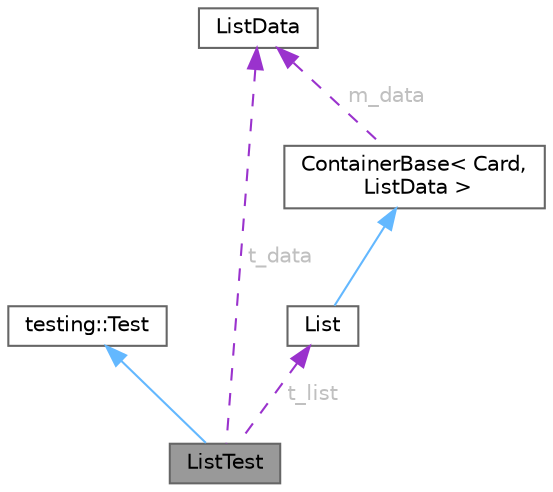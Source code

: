 digraph "ListTest"
{
 // LATEX_PDF_SIZE
  bgcolor="transparent";
  edge [fontname=Helvetica,fontsize=10,labelfontname=Helvetica,labelfontsize=10];
  node [fontname=Helvetica,fontsize=10,shape=box,height=0.2,width=0.4];
  Node1 [id="Node000001",label="ListTest",height=0.2,width=0.4,color="gray40", fillcolor="grey60", style="filled", fontcolor="black",tooltip=" "];
  Node2 -> Node1 [id="edge1_Node000001_Node000002",dir="back",color="steelblue1",style="solid",tooltip=" "];
  Node2 [id="Node000002",label="testing::Test",height=0.2,width=0.4,color="gray40", fillcolor="white", style="filled",tooltip=" "];
  Node3 -> Node1 [id="edge2_Node000001_Node000003",dir="back",color="darkorchid3",style="dashed",tooltip=" ",label=" t_data",fontcolor="grey" ];
  Node3 [id="Node000003",label="ListData",height=0.2,width=0.4,color="gray40", fillcolor="white", style="filled",URL="$structListData.html",tooltip="Data held by a list."];
  Node4 -> Node1 [id="edge3_Node000001_Node000004",dir="back",color="darkorchid3",style="dashed",tooltip=" ",label=" t_list",fontcolor="grey" ];
  Node4 [id="Node000004",label="List",height=0.2,width=0.4,color="gray40", fillcolor="white", style="filled",URL="$classList.html",tooltip="List class representing a list of cards."];
  Node5 -> Node4 [id="edge4_Node000004_Node000005",dir="back",color="steelblue1",style="solid",tooltip=" "];
  Node5 [id="Node000005",label="ContainerBase\< Card,\l ListData \>",height=0.2,width=0.4,color="gray40", fillcolor="white", style="filled",URL="$classContainerBase.html",tooltip=" "];
  Node3 -> Node5 [id="edge5_Node000005_Node000003",dir="back",color="darkorchid3",style="dashed",tooltip=" ",label=" m_data",fontcolor="grey" ];
}
